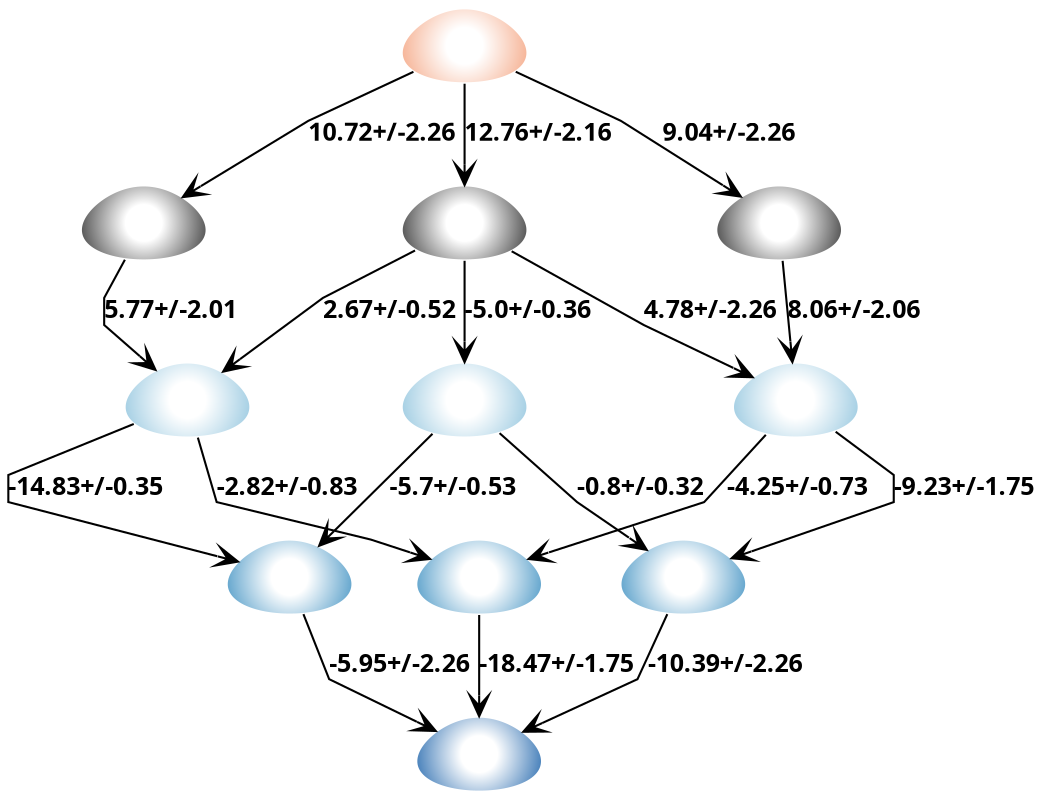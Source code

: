 strict digraph G {
	graph [bb="0,0,566,376",
		fontname="sans bold",
		splines=polyline
	];
	node [label="\N"];
	subgraph subgraph_0 {
		graph [label="Neutral charge",
			style=""
		];
		SM09_micro002		 [charge=0,
			color="#ffffff:#333333",
			fontcolor=black,
			fontname="sans bold",
			fontsize=12,
			height=0.5,
			image="Images\Microstates\SM09_micro002.svg",
			label="",
			labelloc=b,
			penwidth=1,
			pos="407,273",
			shape=egg,
			style=radial,
			width=0.79843];
		SM09_micro003		 [charge=0,
			color="#ffffff:#333333",
			fontcolor=black,
			fontname="sans bold",
			fontsize=12,
			height=0.5,
			image="Images\Microstates\SM09_micro003.svg",
			label="",
			labelloc=b,
			penwidth=1,
			pos="236,273",
			shape=egg,
			style=radial,
			width=0.79843];
		SM09_micro011		 [charge=0,
			color="#ffffff:#333333",
			fontcolor=black,
			fontname="sans bold",
			fontsize=12,
			height=0.5,
			image="Images\Microstates\SM09_micro011.svg",
			label="",
			labelloc=b,
			penwidth=1,
			pos="63,273",
			shape=egg,
			style=radial,
			width=0.79843];
	}
	subgraph subgraph_2 {
		graph [label="+2 charge",
			style=""
		];
		SM09_micro008		 [charge=2,
			color="#ffffff:#4393c3",
			fontcolor=black,
			fontname="sans bold",
			fontsize=12,
			height=0.5,
			image="Images\Microstates\SM09_micro008.svg",
			label="",
			labelloc=b,
			penwidth=1,
			pos="368,103",
			shape=egg,
			style=radial,
			width=0.79843];
		SM09_micro013		 [charge=2,
			color="#ffffff:#4393c3",
			fontcolor=black,
			fontname="sans bold",
			fontsize=12,
			height=0.5,
			image="Images\Microstates\SM09_micro013.svg",
			label="",
			labelloc=b,
			penwidth=1,
			pos="257,103",
			shape=egg,
			style=radial,
			width=0.79843];
		SM09_micro014		 [charge=2,
			color="#ffffff:#4393c3",
			fontcolor=black,
			fontname="sans bold",
			fontsize=12,
			height=0.5,
			image="Images\Microstates\SM09_micro014.svg",
			label="",
			labelloc=b,
			penwidth=1,
			pos="154,103",
			shape=egg,
			style=radial,
			width=0.79843];
	}
	subgraph subgraph_1 {
		graph [label="+1 charge",
			style=""
		];
		SM09_micro001		 [charge=1,
			color="#ffffff:#92c5de",
			fontcolor=black,
			fontname="sans bold",
			fontsize=12,
			height=0.5,
			image="Images\Microstates\SM09_micro001.svg",
			label="",
			labelloc=b,
			penwidth=1,
			pos="406,188",
			shape=egg,
			style=radial,
			width=0.79843];
		SM09_micro005		 [charge=1,
			color="#ffffff:#92c5de",
			fontcolor=black,
			fontname="sans bold",
			fontsize=12,
			height=0.5,
			image="Images\Microstates\SM09_micro005.svg",
			label="",
			labelloc=b,
			penwidth=1,
			pos="86,188",
			shape=egg,
			style=radial,
			width=0.79843];
		SM09_micro006		 [charge=1,
			color="#ffffff:#92c5de",
			fontcolor=black,
			fontname="sans bold",
			fontsize=12,
			height=0.5,
			image="Images\Microstates\SM09_micro006.svg",
			label="",
			labelloc=b,
			penwidth=1,
			pos="236,188",
			shape=egg,
			style=radial,
			width=0.79843];
	}
	subgraph subgraph_3 {
		graph [label="+3 charge",
			style=""
		];
		SM09_micro015		 [charge=3,
			color="#ffffff:#2166ac",
			fontcolor=black,
			fontname="sans bold",
			fontsize=12,
			height=0.5,
			image="Images\Microstates\SM09_micro015.svg",
			label="",
			labelloc=b,
			penwidth=1,
			pos="257,18",
			shape=egg,
			style=radial,
			width=0.79843];
	}
	subgraph "subgraph_-1" {
		graph [label="-1 charge",
			style=""
		];
		SM09_micro009		 [charge=-1,
			color="#ffffff:#f4a582",
			fontcolor=black,
			fontname="sans bold",
			fontsize=12,
			height=0.5,
			image="Images\Microstates\SM09_micro009.svg",
			label="",
			labelloc=b,
			penwidth=1,
			pos="236,358",
			shape=egg,
			style=radial,
			width=0.79843];
	}
	SM09_micro002 -> SM09_micro001	 [SEM=2.06,
		arrowhead=vee,
		fontname="sans bold",
		fontsize=12,
		label="8.06+/-2.06",
		lp="445.5,230.5",
		pKa=8.06,
		pos="e,406.98,206.09 407.49,254.91 407.74,246.03 408,237 408,237 408,237 408,224 408,224 408,224 407.82,220.82 407.56,216.37",
		splines=polyline];
	SM09_micro003 -> SM09_micro001	 [SEM=2.26,
		arrowhead=vee,
		fontname="sans bold",
		fontsize=12,
		label="4.78+/-2.26",
		lp="366.5,230.5",
		pKa=4.78,
		pos="e,385.37,198.38 259.82,260.73 281.45,250.5 310,237 310,237 310,237 329,224 329,224 329,224 354.46,212.43 376.1,202.59",
		splines=polyline];
	SM09_micro003 -> SM09_micro005	 [SEM=0.52,
		arrowhead=vee,
		fontname="sans bold",
		fontsize=12,
		label="2.67+/-0.52",
		lp="194.5,230.5",
		pKa=2.67,
		pos="e,103.55,200.87 211.44,261.12 188.25,250.84 157,237 157,237 157,237 132.18,220.22 111.88,206.5",
		splines=polyline];
	SM09_micro003 -> SM09_micro006	 [SEM=0.36,
		arrowhead=vee,
		fontname="sans bold",
		fontsize=12,
		label="-5.0+/-0.36",
		lp="272.5,230.5",
		pKa=-5.0,
		pos="e,236,206.18 236,254.8 236,243.67 236,228.94 236,216.24",
		splines=polyline];
	SM09_micro011 -> SM09_micro005	 [SEM=2.01,
		arrowhead=vee,
		fontname="sans bold",
		fontsize=12,
		label="5.77+/-2.01",
		lp="78.5,230.5",
		pKa=5.77,
		pos="e,69.754,201.64 52.773,255.73 47.028,246.59 41,237 41,237 41,237 41,224 41,224 41,224 51.074,216.16 61.689,207.91",
		splines=polyline];
	SM09_micro001 -> SM09_micro008	 [SEM=1.75,
		arrowhead=vee,
		fontname="sans bold",
		fontsize=12,
		label="-9.23+/-1.75",
		lp="526,145.5",
		pKa=-9.23,
		pos="e,391.31,110.91 430.87,176.12 454.36,165.84 486,152 486,152 486,152 486,139 486,139 486,139 436.05,124.18 401.15,113.83",
		splines=polyline];
	SM09_micro001 -> SM09_micro013	 [SEM=0.73,
		arrowhead=vee,
		fontname="sans bold",
		fontsize=12,
		label="-4.25+/-0.73",
		lp="429,145.5",
		pKa=-4.25,
		pos="e,280.7,110.58 398.08,170.48 391.43,156.6 383,139 383,139 383,139 328.02,123.73 290.7,113.36",
		splines=polyline];
	SM09_micro005 -> SM09_micro013	 [SEM=0.83,
		arrowhead=vee,
		fontname="sans bold",
		fontsize=12,
		label="-2.82+/-0.83",
		lp="147,145.5",
		pKa=-2.82,
		pos="e,232.8,110.33 93.345,170.21 99.401,156.37 107,139 107,139 107,139 192,121 192,121 192,121 207.3,117 223.06,112.88",
		splines=polyline];
	SM09_micro005 -> SM09_micro014	 [SEM=0.35,
		arrowhead=vee,
		fontname="sans bold",
		fontsize=12,
		label="-14.83+/-0.35",
		lp="44,145.5",
		pKa=-14.83,
		pos="e,129.26,109.62 60.662,176.69 35.294,166.36 0,152 0,152 0,152 0,139 0,139 0,139 74.094,122.16 119.49,111.84",
		splines=polyline];
	SM09_micro006 -> SM09_micro008	 [SEM=0.32,
		arrowhead=vee,
		fontname="sans bold",
		fontsize=12,
		label="-0.8+/-0.32",
		lp="346.5,145.5",
		pKa=-0.8,
		pos="e,349.65,115.07 256.61,173.63 278.51,159.43 310,139 310,139 310,139 325.83,129.45 340.95,120.32",
		splines=polyline];
	SM09_micro006 -> SM09_micro014	 [SEM=0.53,
		arrowhead=vee,
		fontname="sans bold",
		fontsize=12,
		label="-5.7+/-0.53",
		lp="239.5,145.5",
		pKa=-5.7,
		pos="e,168.62,117.83 221.51,171.55 208.36,157.52 191,139 191,139 191,139 183.95,132.33 176,124.81",
		splines=polyline];
	SM09_micro008 -> SM09_micro015	 [SEM=2.26,
		arrowhead=vee,
		fontname="sans bold",
		fontsize=12,
		label="-10.39+/-2.26",
		lp="395,60.5",
		pKa=-10.39,
		pos="e,279,27.652 360.31,85.212 353.96,71.37 346,54 346,54 346,54 314.04,41.432 288.43,31.359",
		splines=polyline];
	SM09_micro013 -> SM09_micro015	 [SEM=1.75,
		arrowhead=vee,
		fontname="sans bold",
		fontsize=12,
		label="-18.47+/-1.75",
		lp="301,60.5",
		pKa=-18.47,
		pos="e,257,36.176 257,84.802 257,73.674 257,58.945 257,46.244",
		splines=polyline];
	SM09_micro014 -> SM09_micro015	 [SEM=2.26,
		arrowhead=vee,
		fontname="sans bold",
		fontsize=12,
		label="-5.95+/-2.26",
		lp="213,60.5",
		pKa=-5.95,
		pos="e,235.8,27.832 160.65,85.212 166.12,71.37 173,54 173,54 173,54 202.29,41.795 226.28,31.8",
		splines=polyline];
	SM09_micro009 -> SM09_micro002	 [SEM=2.26,
		arrowhead=vee,
		fontname="sans bold",
		fontsize=12,
		label="9.04+/-2.26",
		lp="381.5,315.5",
		pKa=9.04,
		pos="e,388.14,284.65 261.34,346.69 286.71,336.36 322,322 322,322 322,322 354.6,303.59 379.42,289.58",
		splines=polyline];
	SM09_micro009 -> SM09_micro003	 [SEM=2.16,
		arrowhead=vee,
		fontname="sans bold",
		fontsize=12,
		label="12.76+/-2.16",
		lp="277,315.5",
		pKa=12.76,
		pos="e,236,291.18 236,339.8 236,328.67 236,313.94 236,301.24",
		splines=polyline];
	SM09_micro009 -> SM09_micro011	 [SEM=2.26,
		arrowhead=vee,
		fontname="sans bold",
		fontsize=12,
		label="10.72+/-2.26",
		lp="191,315.5",
		pKa=10.72,
		pos="e,82.308,284.65 210.66,346.69 185.29,336.36 150,322 150,322 150,322 116.64,303.59 91.231,289.58",
		splines=polyline];
}
